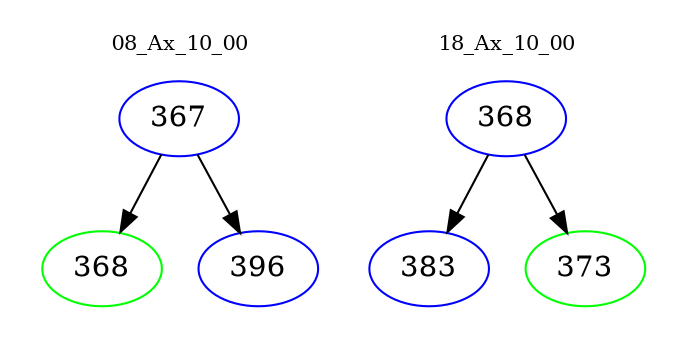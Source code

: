 digraph{
subgraph cluster_0 {
color = white
label = "08_Ax_10_00";
fontsize=10;
T0_367 [label="367", color="blue"]
T0_367 -> T0_368 [color="black"]
T0_368 [label="368", color="green"]
T0_367 -> T0_396 [color="black"]
T0_396 [label="396", color="blue"]
}
subgraph cluster_1 {
color = white
label = "18_Ax_10_00";
fontsize=10;
T1_368 [label="368", color="blue"]
T1_368 -> T1_383 [color="black"]
T1_383 [label="383", color="blue"]
T1_368 -> T1_373 [color="black"]
T1_373 [label="373", color="green"]
}
}

